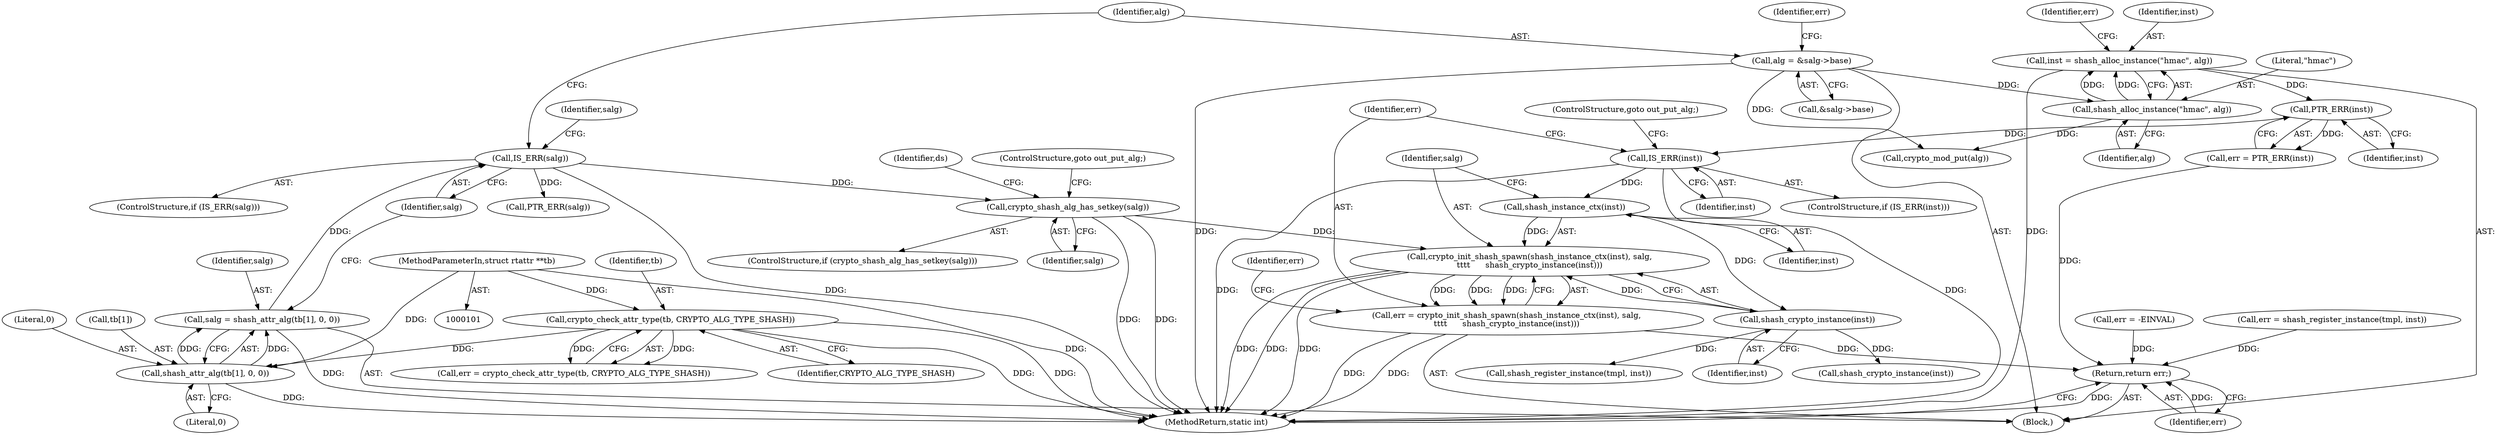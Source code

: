 digraph "0_linux_af3ff8045bbf3e32f1a448542e73abb4c8ceb6f1@API" {
"1000186" [label="(Call,crypto_init_shash_spawn(shash_instance_ctx(inst), salg,\n\t\t\t\t      shash_crypto_instance(inst)))"];
"1000187" [label="(Call,shash_instance_ctx(inst))"];
"1000181" [label="(Call,IS_ERR(inst))"];
"1000178" [label="(Call,PTR_ERR(inst))"];
"1000171" [label="(Call,inst = shash_alloc_instance(\"hmac\", alg))"];
"1000173" [label="(Call,shash_alloc_instance(\"hmac\", alg))"];
"1000134" [label="(Call,alg = &salg->base)"];
"1000145" [label="(Call,crypto_shash_alg_has_setkey(salg))"];
"1000129" [label="(Call,IS_ERR(salg))"];
"1000120" [label="(Call,salg = shash_attr_alg(tb[1], 0, 0))"];
"1000122" [label="(Call,shash_attr_alg(tb[1], 0, 0))"];
"1000113" [label="(Call,crypto_check_attr_type(tb, CRYPTO_ALG_TYPE_SHASH))"];
"1000103" [label="(MethodParameterIn,struct rtattr **tb)"];
"1000190" [label="(Call,shash_crypto_instance(inst))"];
"1000184" [label="(Call,err = crypto_init_shash_spawn(shash_instance_ctx(inst), salg,\n\t\t\t\t      shash_crypto_instance(inst)))"];
"1000349" [label="(Return,return err;)"];
"1000173" [label="(Call,shash_alloc_instance(\"hmac\", alg))"];
"1000133" [label="(Identifier,salg)"];
"1000190" [label="(Call,shash_crypto_instance(inst))"];
"1000177" [label="(Identifier,err)"];
"1000336" [label="(Call,shash_register_instance(tmpl, inst))"];
"1000114" [label="(Identifier,tb)"];
"1000128" [label="(ControlStructure,if (IS_ERR(salg)))"];
"1000141" [label="(Identifier,err)"];
"1000186" [label="(Call,crypto_init_shash_spawn(shash_instance_ctx(inst), salg,\n\t\t\t\t      shash_crypto_instance(inst)))"];
"1000184" [label="(Call,err = crypto_init_shash_spawn(shash_instance_ctx(inst), salg,\n\t\t\t\t      shash_crypto_instance(inst)))"];
"1000134" [label="(Call,alg = &salg->base)"];
"1000123" [label="(Call,tb[1])"];
"1000115" [label="(Identifier,CRYPTO_ALG_TYPE_SHASH)"];
"1000182" [label="(Identifier,inst)"];
"1000174" [label="(Literal,\"hmac\")"];
"1000191" [label="(Identifier,inst)"];
"1000120" [label="(Call,salg = shash_attr_alg(tb[1], 0, 0))"];
"1000140" [label="(Call,err = -EINVAL)"];
"1000187" [label="(Call,shash_instance_ctx(inst))"];
"1000145" [label="(Call,crypto_shash_alg_has_setkey(salg))"];
"1000171" [label="(Call,inst = shash_alloc_instance(\"hmac\", alg))"];
"1000129" [label="(Call,IS_ERR(salg))"];
"1000344" [label="(Call,shash_crypto_instance(inst))"];
"1000183" [label="(ControlStructure,goto out_put_alg;)"];
"1000127" [label="(Literal,0)"];
"1000178" [label="(Call,PTR_ERR(inst))"];
"1000144" [label="(ControlStructure,if (crypto_shash_alg_has_setkey(salg)))"];
"1000130" [label="(Identifier,salg)"];
"1000126" [label="(Literal,0)"];
"1000189" [label="(Identifier,salg)"];
"1000176" [label="(Call,err = PTR_ERR(inst))"];
"1000135" [label="(Identifier,alg)"];
"1000103" [label="(MethodParameterIn,struct rtattr **tb)"];
"1000146" [label="(Identifier,salg)"];
"1000351" [label="(MethodReturn,static int)"];
"1000121" [label="(Identifier,salg)"];
"1000111" [label="(Call,err = crypto_check_attr_type(tb, CRYPTO_ALG_TYPE_SHASH))"];
"1000175" [label="(Identifier,alg)"];
"1000180" [label="(ControlStructure,if (IS_ERR(inst)))"];
"1000149" [label="(Identifier,ds)"];
"1000113" [label="(Call,crypto_check_attr_type(tb, CRYPTO_ALG_TYPE_SHASH))"];
"1000349" [label="(Return,return err;)"];
"1000350" [label="(Identifier,err)"];
"1000132" [label="(Call,PTR_ERR(salg))"];
"1000122" [label="(Call,shash_attr_alg(tb[1], 0, 0))"];
"1000334" [label="(Call,err = shash_register_instance(tmpl, inst))"];
"1000188" [label="(Identifier,inst)"];
"1000172" [label="(Identifier,inst)"];
"1000147" [label="(ControlStructure,goto out_put_alg;)"];
"1000179" [label="(Identifier,inst)"];
"1000181" [label="(Call,IS_ERR(inst))"];
"1000193" [label="(Identifier,err)"];
"1000104" [label="(Block,)"];
"1000185" [label="(Identifier,err)"];
"1000347" [label="(Call,crypto_mod_put(alg))"];
"1000136" [label="(Call,&salg->base)"];
"1000186" -> "1000184"  [label="AST: "];
"1000186" -> "1000190"  [label="CFG: "];
"1000187" -> "1000186"  [label="AST: "];
"1000189" -> "1000186"  [label="AST: "];
"1000190" -> "1000186"  [label="AST: "];
"1000184" -> "1000186"  [label="CFG: "];
"1000186" -> "1000351"  [label="DDG: "];
"1000186" -> "1000351"  [label="DDG: "];
"1000186" -> "1000351"  [label="DDG: "];
"1000186" -> "1000184"  [label="DDG: "];
"1000186" -> "1000184"  [label="DDG: "];
"1000186" -> "1000184"  [label="DDG: "];
"1000187" -> "1000186"  [label="DDG: "];
"1000145" -> "1000186"  [label="DDG: "];
"1000190" -> "1000186"  [label="DDG: "];
"1000187" -> "1000188"  [label="CFG: "];
"1000188" -> "1000187"  [label="AST: "];
"1000189" -> "1000187"  [label="CFG: "];
"1000181" -> "1000187"  [label="DDG: "];
"1000187" -> "1000190"  [label="DDG: "];
"1000181" -> "1000180"  [label="AST: "];
"1000181" -> "1000182"  [label="CFG: "];
"1000182" -> "1000181"  [label="AST: "];
"1000183" -> "1000181"  [label="CFG: "];
"1000185" -> "1000181"  [label="CFG: "];
"1000181" -> "1000351"  [label="DDG: "];
"1000181" -> "1000351"  [label="DDG: "];
"1000178" -> "1000181"  [label="DDG: "];
"1000178" -> "1000176"  [label="AST: "];
"1000178" -> "1000179"  [label="CFG: "];
"1000179" -> "1000178"  [label="AST: "];
"1000176" -> "1000178"  [label="CFG: "];
"1000178" -> "1000176"  [label="DDG: "];
"1000171" -> "1000178"  [label="DDG: "];
"1000171" -> "1000104"  [label="AST: "];
"1000171" -> "1000173"  [label="CFG: "];
"1000172" -> "1000171"  [label="AST: "];
"1000173" -> "1000171"  [label="AST: "];
"1000177" -> "1000171"  [label="CFG: "];
"1000171" -> "1000351"  [label="DDG: "];
"1000173" -> "1000171"  [label="DDG: "];
"1000173" -> "1000171"  [label="DDG: "];
"1000173" -> "1000175"  [label="CFG: "];
"1000174" -> "1000173"  [label="AST: "];
"1000175" -> "1000173"  [label="AST: "];
"1000134" -> "1000173"  [label="DDG: "];
"1000173" -> "1000347"  [label="DDG: "];
"1000134" -> "1000104"  [label="AST: "];
"1000134" -> "1000136"  [label="CFG: "];
"1000135" -> "1000134"  [label="AST: "];
"1000136" -> "1000134"  [label="AST: "];
"1000141" -> "1000134"  [label="CFG: "];
"1000134" -> "1000351"  [label="DDG: "];
"1000134" -> "1000347"  [label="DDG: "];
"1000145" -> "1000144"  [label="AST: "];
"1000145" -> "1000146"  [label="CFG: "];
"1000146" -> "1000145"  [label="AST: "];
"1000147" -> "1000145"  [label="CFG: "];
"1000149" -> "1000145"  [label="CFG: "];
"1000145" -> "1000351"  [label="DDG: "];
"1000145" -> "1000351"  [label="DDG: "];
"1000129" -> "1000145"  [label="DDG: "];
"1000129" -> "1000128"  [label="AST: "];
"1000129" -> "1000130"  [label="CFG: "];
"1000130" -> "1000129"  [label="AST: "];
"1000133" -> "1000129"  [label="CFG: "];
"1000135" -> "1000129"  [label="CFG: "];
"1000129" -> "1000351"  [label="DDG: "];
"1000120" -> "1000129"  [label="DDG: "];
"1000129" -> "1000132"  [label="DDG: "];
"1000120" -> "1000104"  [label="AST: "];
"1000120" -> "1000122"  [label="CFG: "];
"1000121" -> "1000120"  [label="AST: "];
"1000122" -> "1000120"  [label="AST: "];
"1000130" -> "1000120"  [label="CFG: "];
"1000120" -> "1000351"  [label="DDG: "];
"1000122" -> "1000120"  [label="DDG: "];
"1000122" -> "1000120"  [label="DDG: "];
"1000122" -> "1000127"  [label="CFG: "];
"1000123" -> "1000122"  [label="AST: "];
"1000126" -> "1000122"  [label="AST: "];
"1000127" -> "1000122"  [label="AST: "];
"1000122" -> "1000351"  [label="DDG: "];
"1000113" -> "1000122"  [label="DDG: "];
"1000103" -> "1000122"  [label="DDG: "];
"1000113" -> "1000111"  [label="AST: "];
"1000113" -> "1000115"  [label="CFG: "];
"1000114" -> "1000113"  [label="AST: "];
"1000115" -> "1000113"  [label="AST: "];
"1000111" -> "1000113"  [label="CFG: "];
"1000113" -> "1000351"  [label="DDG: "];
"1000113" -> "1000351"  [label="DDG: "];
"1000113" -> "1000111"  [label="DDG: "];
"1000113" -> "1000111"  [label="DDG: "];
"1000103" -> "1000113"  [label="DDG: "];
"1000103" -> "1000101"  [label="AST: "];
"1000103" -> "1000351"  [label="DDG: "];
"1000190" -> "1000191"  [label="CFG: "];
"1000191" -> "1000190"  [label="AST: "];
"1000190" -> "1000336"  [label="DDG: "];
"1000190" -> "1000344"  [label="DDG: "];
"1000184" -> "1000104"  [label="AST: "];
"1000185" -> "1000184"  [label="AST: "];
"1000193" -> "1000184"  [label="CFG: "];
"1000184" -> "1000351"  [label="DDG: "];
"1000184" -> "1000351"  [label="DDG: "];
"1000184" -> "1000349"  [label="DDG: "];
"1000349" -> "1000104"  [label="AST: "];
"1000349" -> "1000350"  [label="CFG: "];
"1000350" -> "1000349"  [label="AST: "];
"1000351" -> "1000349"  [label="CFG: "];
"1000349" -> "1000351"  [label="DDG: "];
"1000350" -> "1000349"  [label="DDG: "];
"1000140" -> "1000349"  [label="DDG: "];
"1000176" -> "1000349"  [label="DDG: "];
"1000334" -> "1000349"  [label="DDG: "];
}
